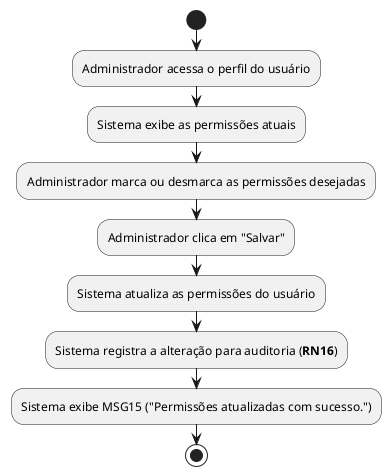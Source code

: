 @startuml
start

:Administrador acessa o perfil do usuário;
:Sistema exibe as permissões atuais;
:Administrador marca ou desmarca as permissões desejadas;
:Administrador clica em "Salvar";
:Sistema atualiza as permissões do usuário;
:Sistema registra a alteração para auditoria (**RN16**);
:Sistema exibe MSG15 ("Permissões atualizadas com sucesso.");

stop
@enduml

